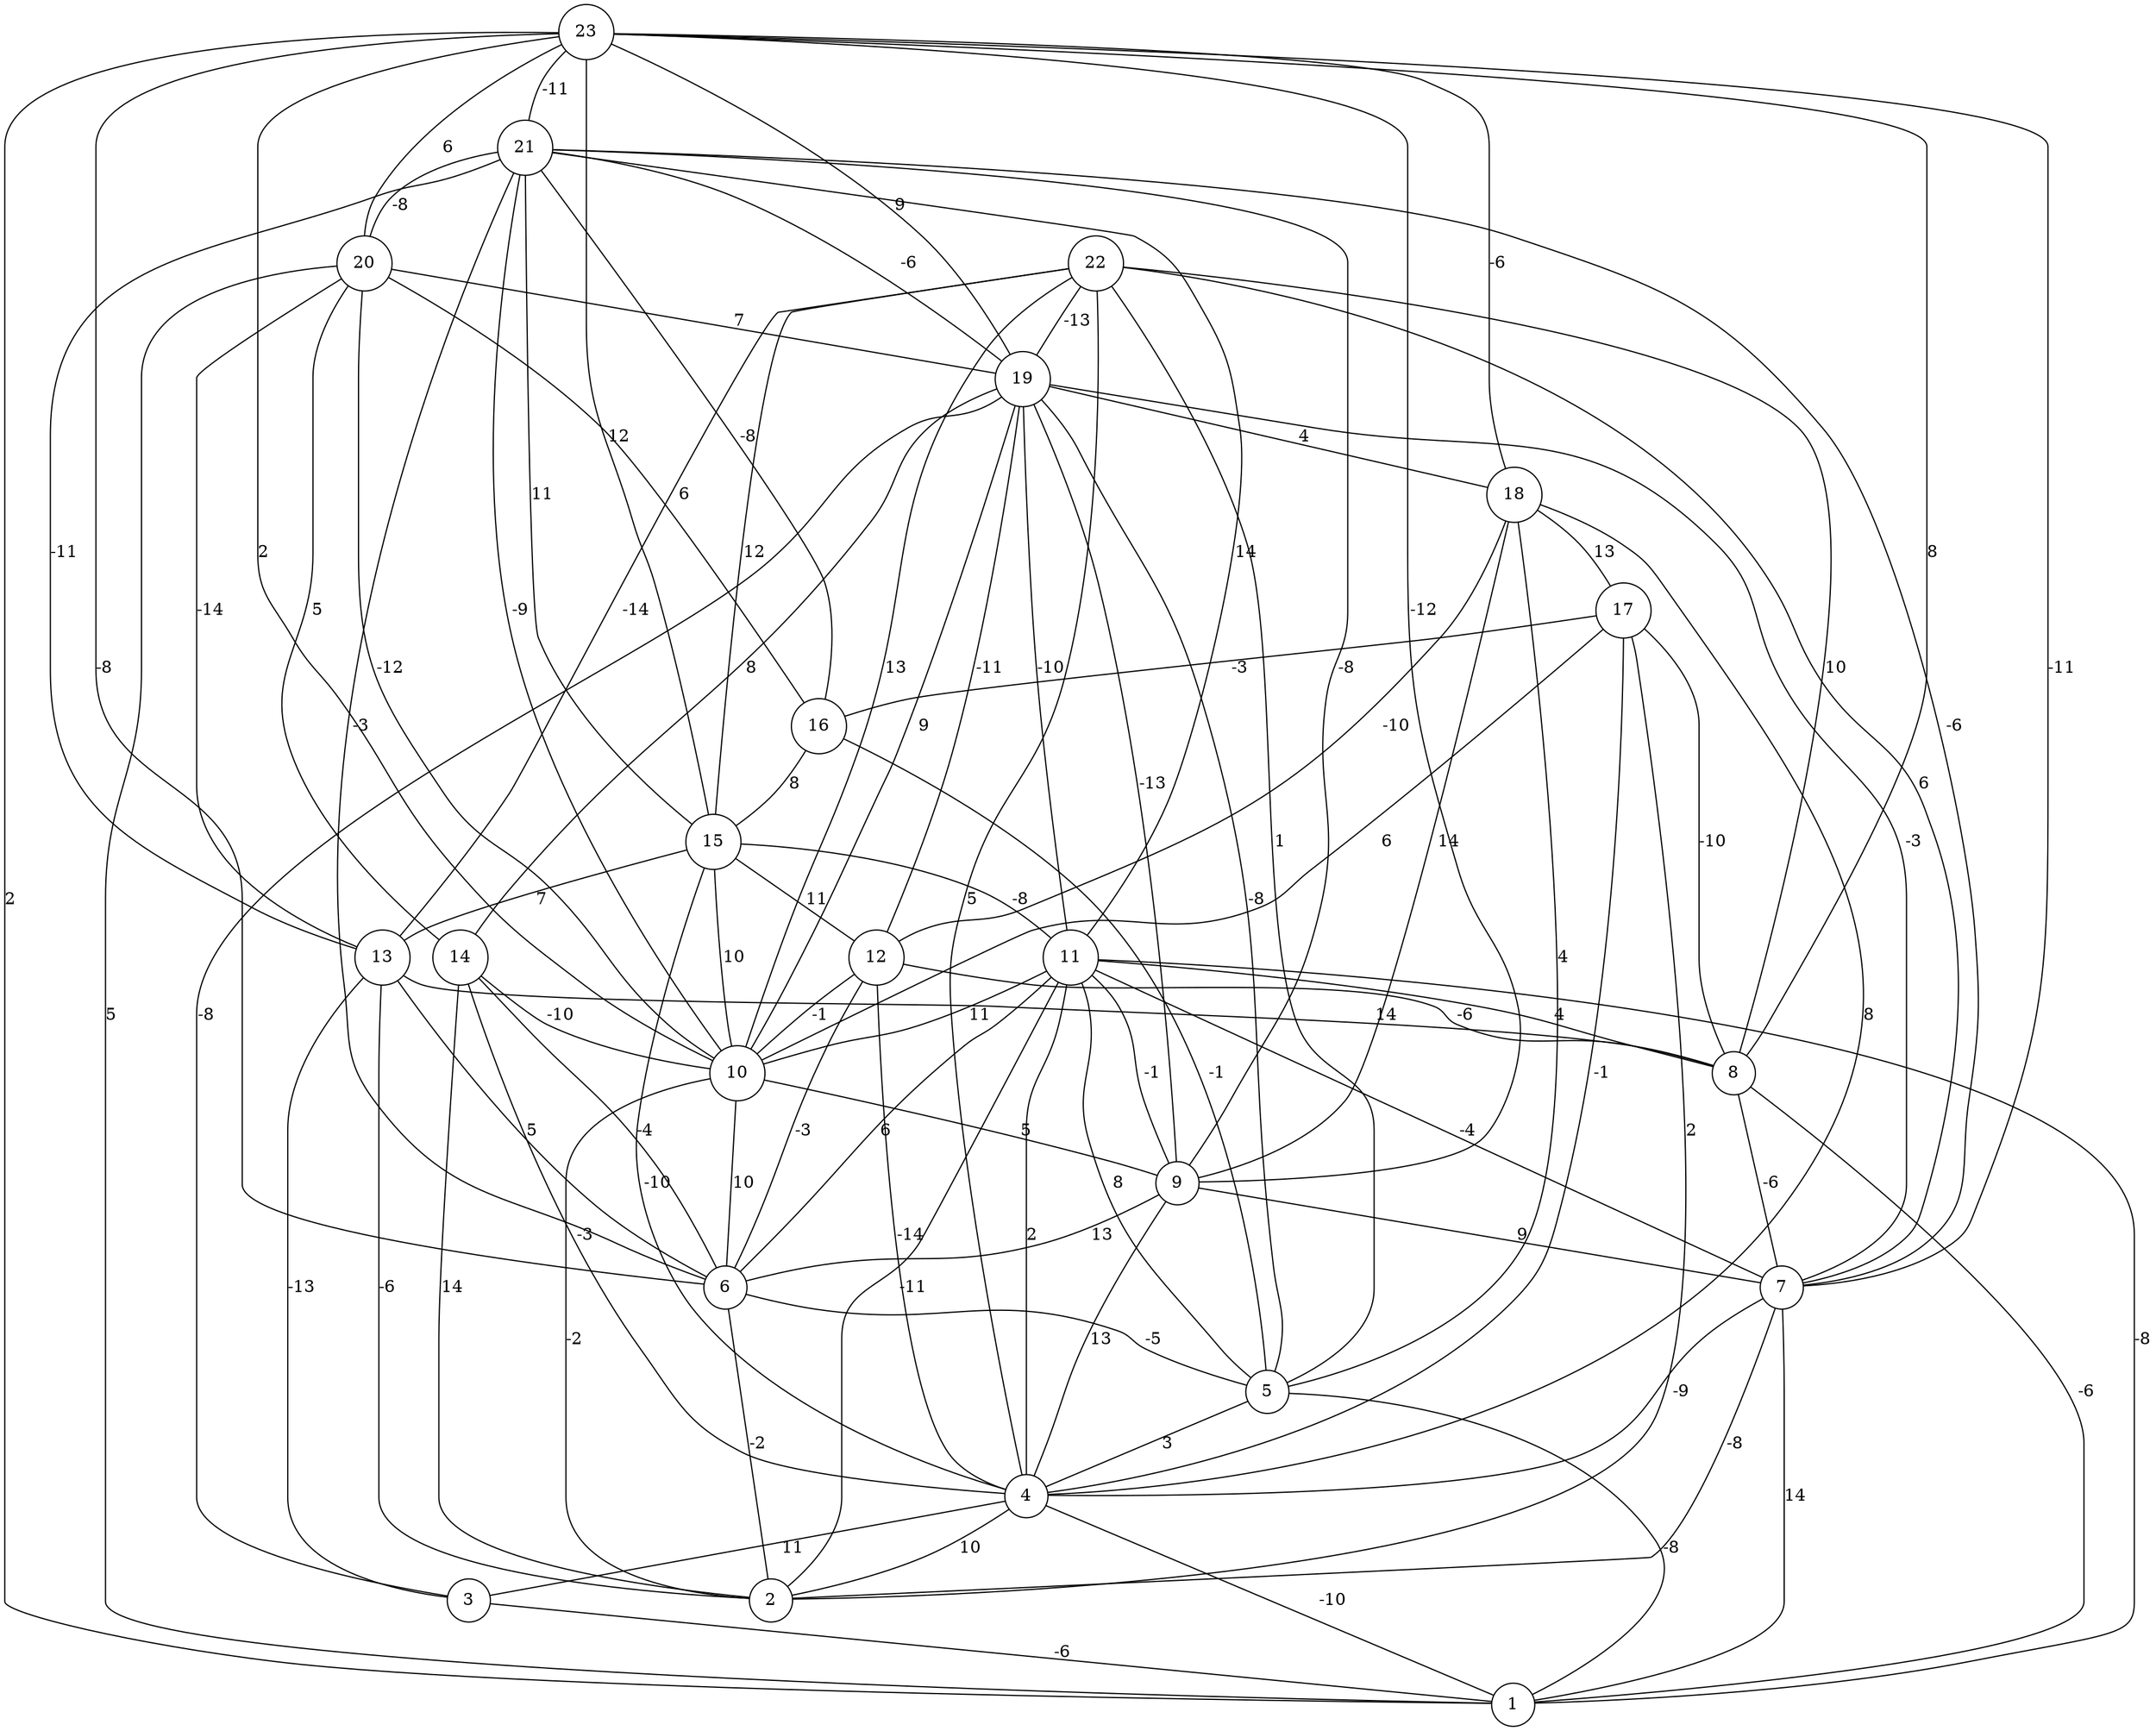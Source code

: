 graph { 
	 fontname="Helvetica,Arial,sans-serif" 
	 node [shape = circle]; 
	 23 -- 1 [label = "2"];
	 23 -- 6 [label = "-8"];
	 23 -- 7 [label = "-11"];
	 23 -- 8 [label = "8"];
	 23 -- 9 [label = "-12"];
	 23 -- 10 [label = "2"];
	 23 -- 15 [label = "12"];
	 23 -- 18 [label = "-6"];
	 23 -- 19 [label = "9"];
	 23 -- 20 [label = "6"];
	 23 -- 21 [label = "-11"];
	 22 -- 4 [label = "5"];
	 22 -- 5 [label = "1"];
	 22 -- 7 [label = "6"];
	 22 -- 8 [label = "10"];
	 22 -- 10 [label = "13"];
	 22 -- 13 [label = "-14"];
	 22 -- 15 [label = "12"];
	 22 -- 19 [label = "-13"];
	 21 -- 6 [label = "-3"];
	 21 -- 7 [label = "-6"];
	 21 -- 9 [label = "-8"];
	 21 -- 10 [label = "-9"];
	 21 -- 11 [label = "14"];
	 21 -- 13 [label = "-11"];
	 21 -- 15 [label = "11"];
	 21 -- 16 [label = "-8"];
	 21 -- 19 [label = "-6"];
	 21 -- 20 [label = "-8"];
	 20 -- 1 [label = "5"];
	 20 -- 10 [label = "-12"];
	 20 -- 13 [label = "-14"];
	 20 -- 14 [label = "5"];
	 20 -- 16 [label = "6"];
	 20 -- 19 [label = "7"];
	 19 -- 3 [label = "-8"];
	 19 -- 5 [label = "-8"];
	 19 -- 7 [label = "-3"];
	 19 -- 9 [label = "-13"];
	 19 -- 10 [label = "9"];
	 19 -- 11 [label = "-10"];
	 19 -- 12 [label = "-11"];
	 19 -- 14 [label = "8"];
	 19 -- 18 [label = "4"];
	 18 -- 4 [label = "8"];
	 18 -- 5 [label = "4"];
	 18 -- 9 [label = "14"];
	 18 -- 12 [label = "-10"];
	 18 -- 17 [label = "13"];
	 17 -- 2 [label = "2"];
	 17 -- 4 [label = "-1"];
	 17 -- 8 [label = "-10"];
	 17 -- 10 [label = "6"];
	 17 -- 16 [label = "-3"];
	 16 -- 5 [label = "-1"];
	 16 -- 15 [label = "8"];
	 15 -- 4 [label = "-10"];
	 15 -- 10 [label = "10"];
	 15 -- 11 [label = "-8"];
	 15 -- 12 [label = "11"];
	 15 -- 13 [label = "7"];
	 14 -- 2 [label = "14"];
	 14 -- 4 [label = "-3"];
	 14 -- 6 [label = "-4"];
	 14 -- 10 [label = "-10"];
	 13 -- 2 [label = "-6"];
	 13 -- 3 [label = "-13"];
	 13 -- 6 [label = "5"];
	 13 -- 8 [label = "14"];
	 12 -- 4 [label = "-14"];
	 12 -- 6 [label = "-3"];
	 12 -- 8 [label = "-6"];
	 12 -- 10 [label = "-1"];
	 11 -- 1 [label = "-8"];
	 11 -- 2 [label = "-11"];
	 11 -- 4 [label = "2"];
	 11 -- 5 [label = "8"];
	 11 -- 6 [label = "6"];
	 11 -- 7 [label = "-4"];
	 11 -- 8 [label = "4"];
	 11 -- 9 [label = "-1"];
	 11 -- 10 [label = "11"];
	 10 -- 2 [label = "-2"];
	 10 -- 6 [label = "10"];
	 10 -- 9 [label = "5"];
	 9 -- 4 [label = "13"];
	 9 -- 6 [label = "13"];
	 9 -- 7 [label = "9"];
	 8 -- 1 [label = "-6"];
	 8 -- 7 [label = "-6"];
	 7 -- 1 [label = "14"];
	 7 -- 2 [label = "-8"];
	 7 -- 4 [label = "-9"];
	 6 -- 2 [label = "-2"];
	 6 -- 5 [label = "-5"];
	 5 -- 1 [label = "-8"];
	 5 -- 4 [label = "3"];
	 4 -- 1 [label = "-10"];
	 4 -- 2 [label = "10"];
	 4 -- 3 [label = "11"];
	 3 -- 1 [label = "-6"];
	 1;
	 2;
	 3;
	 4;
	 5;
	 6;
	 7;
	 8;
	 9;
	 10;
	 11;
	 12;
	 13;
	 14;
	 15;
	 16;
	 17;
	 18;
	 19;
	 20;
	 21;
	 22;
	 23;
}
